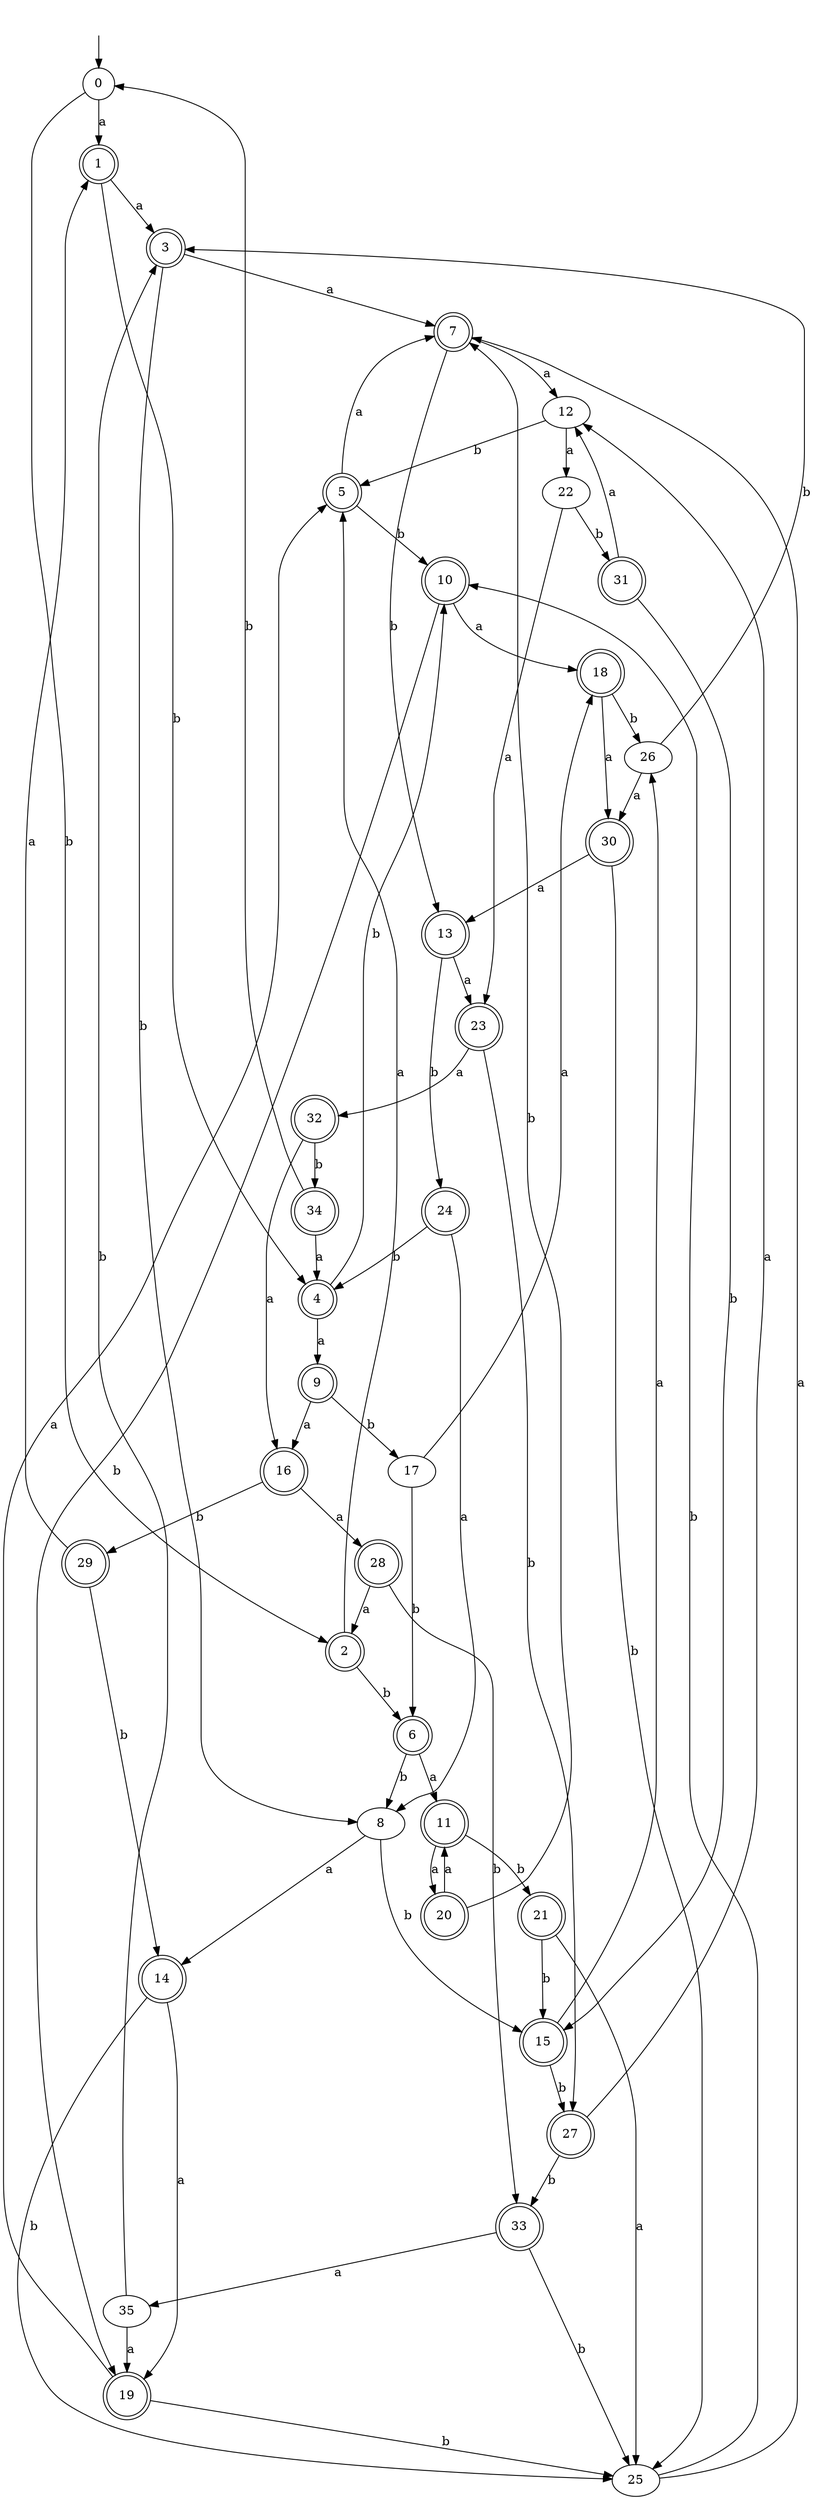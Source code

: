 digraph RandomDFA {
  __start0 [label="", shape=none];
  __start0 -> 0 [label=""];
  0 [shape=circle]
  0 -> 1 [label="a"]
  0 -> 2 [label="b"]
  1 [shape=doublecircle]
  1 -> 3 [label="a"]
  1 -> 4 [label="b"]
  2 [shape=doublecircle]
  2 -> 5 [label="a"]
  2 -> 6 [label="b"]
  3 [shape=doublecircle]
  3 -> 7 [label="a"]
  3 -> 8 [label="b"]
  4 [shape=doublecircle]
  4 -> 9 [label="a"]
  4 -> 10 [label="b"]
  5 [shape=doublecircle]
  5 -> 7 [label="a"]
  5 -> 10 [label="b"]
  6 [shape=doublecircle]
  6 -> 11 [label="a"]
  6 -> 8 [label="b"]
  7 [shape=doublecircle]
  7 -> 12 [label="a"]
  7 -> 13 [label="b"]
  8
  8 -> 14 [label="a"]
  8 -> 15 [label="b"]
  9 [shape=doublecircle]
  9 -> 16 [label="a"]
  9 -> 17 [label="b"]
  10 [shape=doublecircle]
  10 -> 18 [label="a"]
  10 -> 19 [label="b"]
  11 [shape=doublecircle]
  11 -> 20 [label="a"]
  11 -> 21 [label="b"]
  12
  12 -> 22 [label="a"]
  12 -> 5 [label="b"]
  13 [shape=doublecircle]
  13 -> 23 [label="a"]
  13 -> 24 [label="b"]
  14 [shape=doublecircle]
  14 -> 19 [label="a"]
  14 -> 25 [label="b"]
  15 [shape=doublecircle]
  15 -> 26 [label="a"]
  15 -> 27 [label="b"]
  16 [shape=doublecircle]
  16 -> 28 [label="a"]
  16 -> 29 [label="b"]
  17
  17 -> 18 [label="a"]
  17 -> 6 [label="b"]
  18 [shape=doublecircle]
  18 -> 30 [label="a"]
  18 -> 26 [label="b"]
  19 [shape=doublecircle]
  19 -> 5 [label="a"]
  19 -> 25 [label="b"]
  20 [shape=doublecircle]
  20 -> 11 [label="a"]
  20 -> 7 [label="b"]
  21 [shape=doublecircle]
  21 -> 25 [label="a"]
  21 -> 15 [label="b"]
  22
  22 -> 23 [label="a"]
  22 -> 31 [label="b"]
  23 [shape=doublecircle]
  23 -> 32 [label="a"]
  23 -> 27 [label="b"]
  24 [shape=doublecircle]
  24 -> 8 [label="a"]
  24 -> 4 [label="b"]
  25
  25 -> 7 [label="a"]
  25 -> 10 [label="b"]
  26
  26 -> 30 [label="a"]
  26 -> 3 [label="b"]
  27 [shape=doublecircle]
  27 -> 12 [label="a"]
  27 -> 33 [label="b"]
  28 [shape=doublecircle]
  28 -> 2 [label="a"]
  28 -> 33 [label="b"]
  29 [shape=doublecircle]
  29 -> 1 [label="a"]
  29 -> 14 [label="b"]
  30 [shape=doublecircle]
  30 -> 13 [label="a"]
  30 -> 25 [label="b"]
  31 [shape=doublecircle]
  31 -> 12 [label="a"]
  31 -> 15 [label="b"]
  32 [shape=doublecircle]
  32 -> 16 [label="a"]
  32 -> 34 [label="b"]
  33 [shape=doublecircle]
  33 -> 35 [label="a"]
  33 -> 25 [label="b"]
  34 [shape=doublecircle]
  34 -> 4 [label="a"]
  34 -> 0 [label="b"]
  35
  35 -> 19 [label="a"]
  35 -> 3 [label="b"]
}
